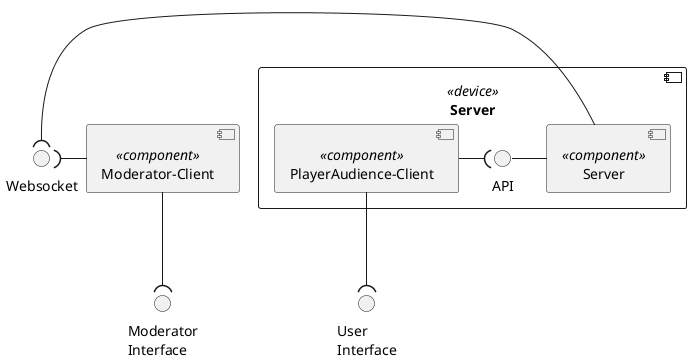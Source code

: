@startuml

() "Websocket" as ws
() "User\nInterface" as ui
() "Moderator\nInterface" as mi


component "Server" <<device>> as s{
    () "API" as api
    [PlayerAudience-Client] <<component>> as AuCl
    [Server] <<component>> as SeCl
}
[Moderator-Client] <<component>> as StPlCl

ui )-up- AuCl
api - SeCl
AuCl -( api
ws )- StPlCl
SeCl -right-( ws
mi )-up- StPlCl

@enduml